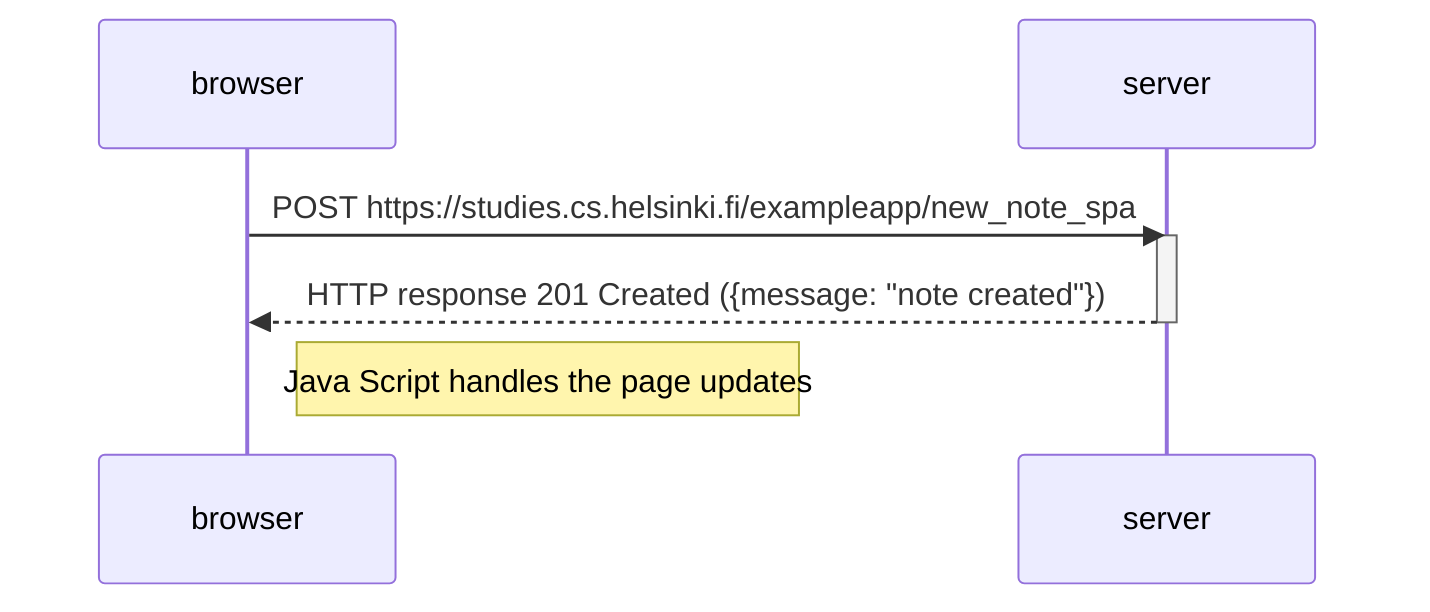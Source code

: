 sequenceDiagram
    participant browser
    participant server

    browser->>server: POST https://studies.cs.helsinki.fi/exampleapp/new_note_spa
    activate server
    server-->>browser: HTTP response 201 Created ({message: "note created"})
    deactivate server

    Note right of browser: Java Script handles the page updates